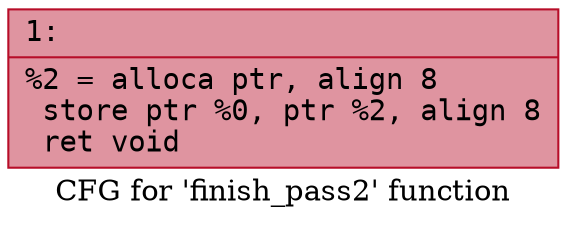 digraph "CFG for 'finish_pass2' function" {
	label="CFG for 'finish_pass2' function";

	Node0x6000017d80a0 [shape=record,color="#b70d28ff", style=filled, fillcolor="#b70d2870" fontname="Courier",label="{1:\l|  %2 = alloca ptr, align 8\l  store ptr %0, ptr %2, align 8\l  ret void\l}"];
}
